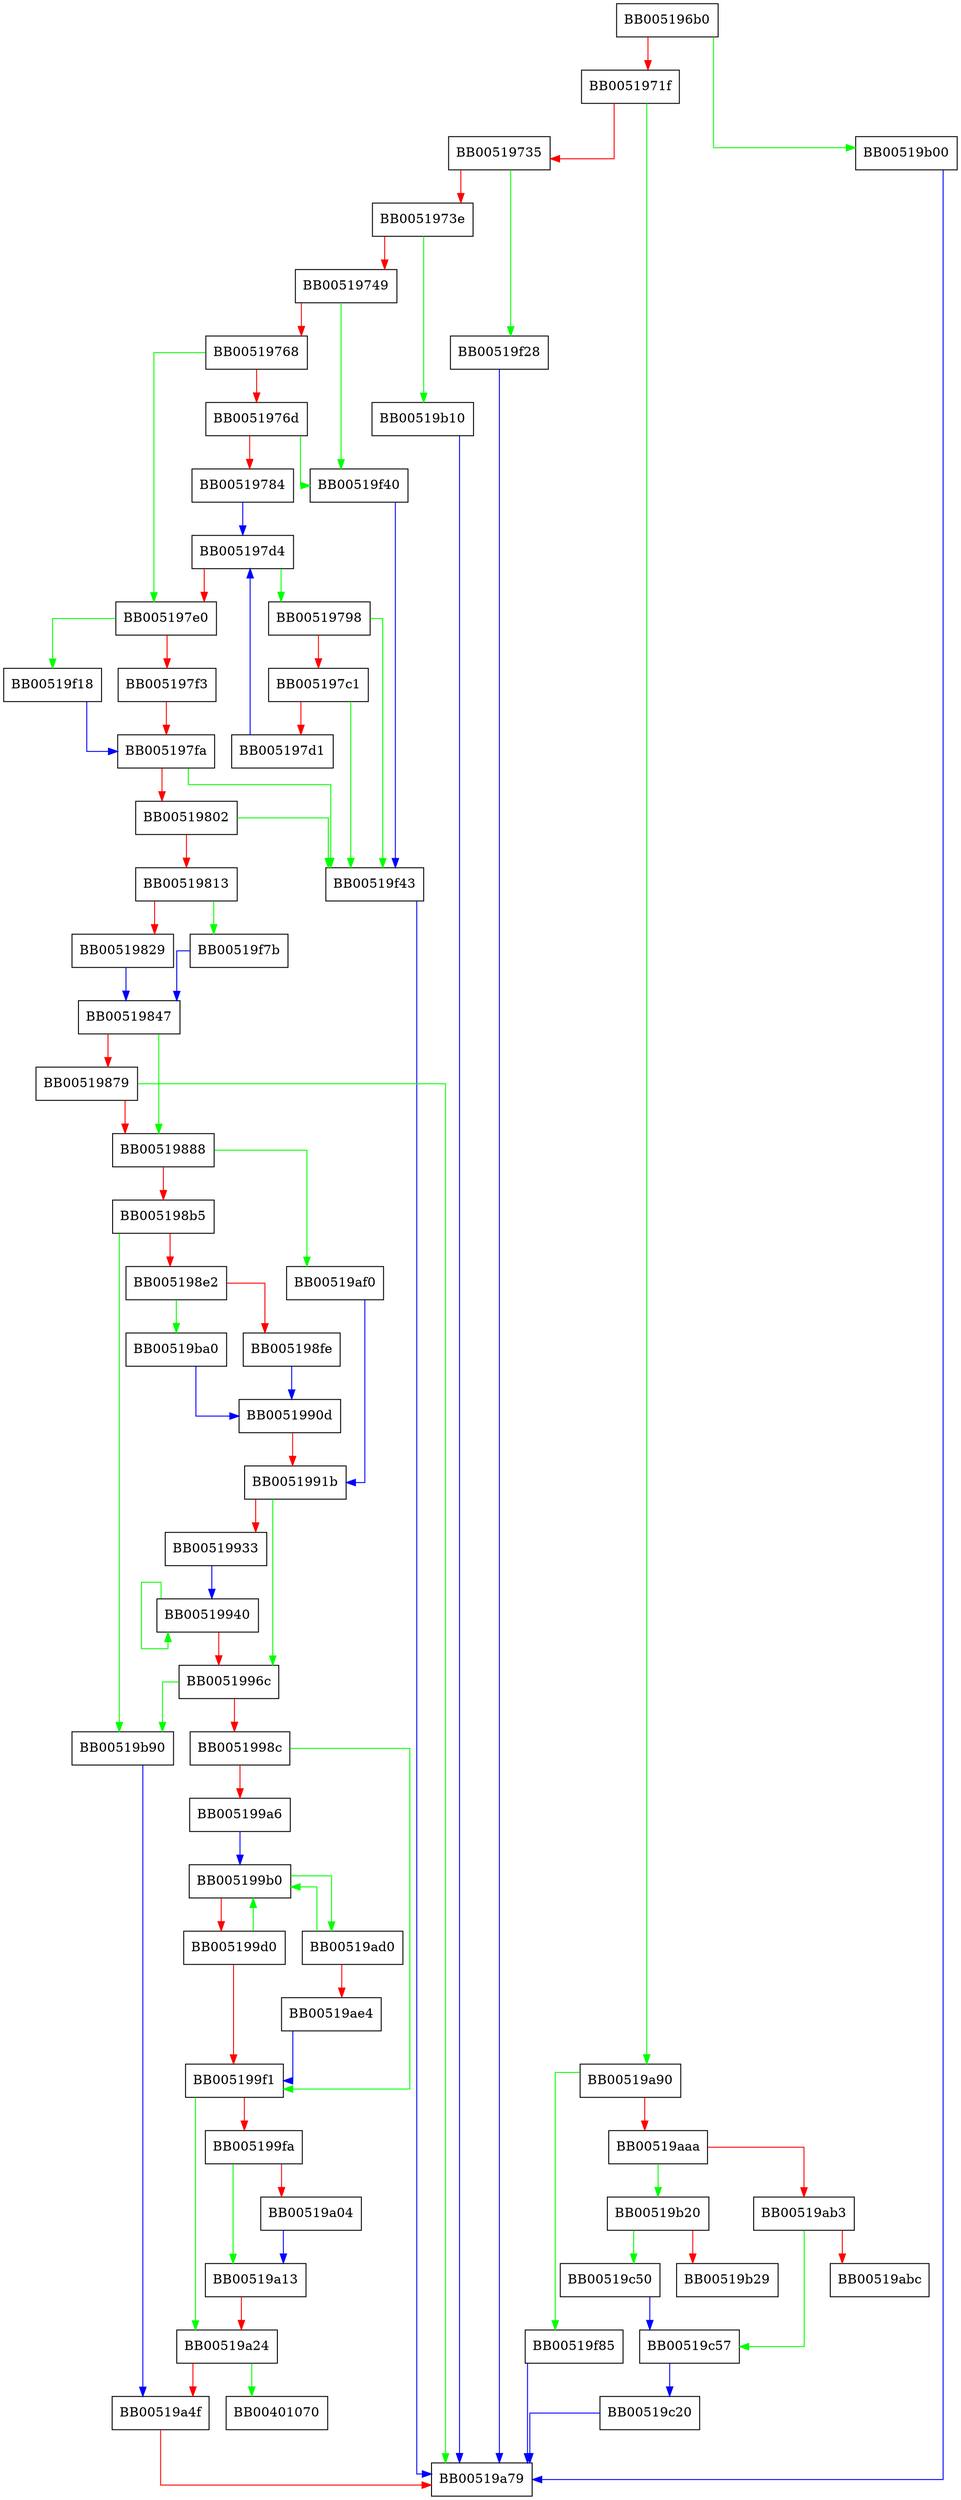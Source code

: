 digraph generate_v3 {
  node [shape="box"];
  graph [splines=ortho];
  BB005196b0 -> BB00519b00 [color="green"];
  BB005196b0 -> BB0051971f [color="red"];
  BB0051971f -> BB00519a90 [color="green"];
  BB0051971f -> BB00519735 [color="red"];
  BB00519735 -> BB00519f28 [color="green"];
  BB00519735 -> BB0051973e [color="red"];
  BB0051973e -> BB00519b10 [color="green"];
  BB0051973e -> BB00519749 [color="red"];
  BB00519749 -> BB00519f40 [color="green"];
  BB00519749 -> BB00519768 [color="red"];
  BB00519768 -> BB005197e0 [color="green"];
  BB00519768 -> BB0051976d [color="red"];
  BB0051976d -> BB00519f40 [color="green"];
  BB0051976d -> BB00519784 [color="red"];
  BB00519784 -> BB005197d4 [color="blue"];
  BB00519798 -> BB00519f43 [color="green"];
  BB00519798 -> BB005197c1 [color="red"];
  BB005197c1 -> BB00519f43 [color="green"];
  BB005197c1 -> BB005197d1 [color="red"];
  BB005197d1 -> BB005197d4 [color="blue"];
  BB005197d4 -> BB00519798 [color="green"];
  BB005197d4 -> BB005197e0 [color="red"];
  BB005197e0 -> BB00519f18 [color="green"];
  BB005197e0 -> BB005197f3 [color="red"];
  BB005197f3 -> BB005197fa [color="red"];
  BB005197fa -> BB00519f43 [color="green"];
  BB005197fa -> BB00519802 [color="red"];
  BB00519802 -> BB00519f43 [color="green"];
  BB00519802 -> BB00519813 [color="red"];
  BB00519813 -> BB00519f7b [color="green"];
  BB00519813 -> BB00519829 [color="red"];
  BB00519829 -> BB00519847 [color="blue"];
  BB00519847 -> BB00519888 [color="green"];
  BB00519847 -> BB00519879 [color="red"];
  BB00519879 -> BB00519a79 [color="green"];
  BB00519879 -> BB00519888 [color="red"];
  BB00519888 -> BB00519af0 [color="green"];
  BB00519888 -> BB005198b5 [color="red"];
  BB005198b5 -> BB00519b90 [color="green"];
  BB005198b5 -> BB005198e2 [color="red"];
  BB005198e2 -> BB00519ba0 [color="green"];
  BB005198e2 -> BB005198fe [color="red"];
  BB005198fe -> BB0051990d [color="blue"];
  BB0051990d -> BB0051991b [color="red"];
  BB0051991b -> BB0051996c [color="green"];
  BB0051991b -> BB00519933 [color="red"];
  BB00519933 -> BB00519940 [color="blue"];
  BB00519940 -> BB00519940 [color="green"];
  BB00519940 -> BB0051996c [color="red"];
  BB0051996c -> BB00519b90 [color="green"];
  BB0051996c -> BB0051998c [color="red"];
  BB0051998c -> BB005199f1 [color="green"];
  BB0051998c -> BB005199a6 [color="red"];
  BB005199a6 -> BB005199b0 [color="blue"];
  BB005199b0 -> BB00519ad0 [color="green"];
  BB005199b0 -> BB005199d0 [color="red"];
  BB005199d0 -> BB005199b0 [color="green"];
  BB005199d0 -> BB005199f1 [color="red"];
  BB005199f1 -> BB00519a24 [color="green"];
  BB005199f1 -> BB005199fa [color="red"];
  BB005199fa -> BB00519a13 [color="green"];
  BB005199fa -> BB00519a04 [color="red"];
  BB00519a04 -> BB00519a13 [color="blue"];
  BB00519a13 -> BB00519a24 [color="red"];
  BB00519a24 -> BB00401070 [color="green"];
  BB00519a24 -> BB00519a4f [color="red"];
  BB00519a4f -> BB00519a79 [color="red"];
  BB00519a90 -> BB00519f85 [color="green"];
  BB00519a90 -> BB00519aaa [color="red"];
  BB00519aaa -> BB00519b20 [color="green"];
  BB00519aaa -> BB00519ab3 [color="red"];
  BB00519ab3 -> BB00519c57 [color="green"];
  BB00519ab3 -> BB00519abc [color="red"];
  BB00519ad0 -> BB005199b0 [color="green"];
  BB00519ad0 -> BB00519ae4 [color="red"];
  BB00519ae4 -> BB005199f1 [color="blue"];
  BB00519af0 -> BB0051991b [color="blue"];
  BB00519b00 -> BB00519a79 [color="blue"];
  BB00519b10 -> BB00519a79 [color="blue"];
  BB00519b20 -> BB00519c50 [color="green"];
  BB00519b20 -> BB00519b29 [color="red"];
  BB00519b90 -> BB00519a4f [color="blue"];
  BB00519ba0 -> BB0051990d [color="blue"];
  BB00519c20 -> BB00519a79 [color="blue"];
  BB00519c50 -> BB00519c57 [color="blue"];
  BB00519c57 -> BB00519c20 [color="blue"];
  BB00519f18 -> BB005197fa [color="blue"];
  BB00519f28 -> BB00519a79 [color="blue"];
  BB00519f40 -> BB00519f43 [color="blue"];
  BB00519f43 -> BB00519a79 [color="blue"];
  BB00519f7b -> BB00519847 [color="blue"];
  BB00519f85 -> BB00519a79 [color="blue"];
}
